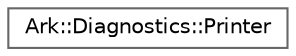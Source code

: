 digraph "Graphical Class Hierarchy"
{
 // INTERACTIVE_SVG=YES
 // LATEX_PDF_SIZE
  bgcolor="transparent";
  edge [fontname=Helvetica,fontsize=10,labelfontname=Helvetica,labelfontsize=10];
  node [fontname=Helvetica,fontsize=10,shape=box,height=0.2,width=0.4];
  rankdir="LR";
  Node0 [id="Node000000",label="Ark::Diagnostics::Printer",height=0.2,width=0.4,color="grey40", fillcolor="white", style="filled",URL="$db/d41/classArk_1_1Diagnostics_1_1Printer.html",tooltip="Source printer for diagnostics."];
}
